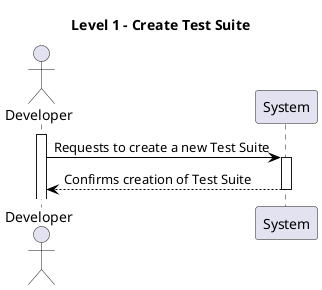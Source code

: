 @startuml L1-PV-UC01

title Level 1 - Create Test Suite

hide empty members

skinparam class {
    BackgroundColor<<valueObject>> #D6EAF8
    BackgroundColor<<root>> #FDEBD0
    BackgroundColor<<service>> #D1F2EB
    BackgroundColor #FEF9E7
    ArrowColor Black
}

skinparam package {
    BackgroundColor #EBF5FB
}

actor Developer as D

participant "System" as System

activate D
D -> System: Requests to create a new Test Suite
activate System
System --> D: Confirms creation of Test Suite
deactivate System

@enduml